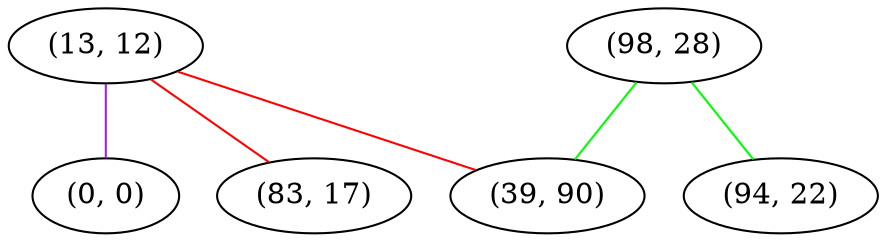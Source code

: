 graph "" {
"(13, 12)";
"(0, 0)";
"(98, 28)";
"(39, 90)";
"(83, 17)";
"(94, 22)";
"(13, 12)" -- "(0, 0)"  [color=purple, key=0, weight=4];
"(13, 12)" -- "(83, 17)"  [color=red, key=0, weight=1];
"(13, 12)" -- "(39, 90)"  [color=red, key=0, weight=1];
"(98, 28)" -- "(39, 90)"  [color=green, key=0, weight=2];
"(98, 28)" -- "(94, 22)"  [color=green, key=0, weight=2];
}
